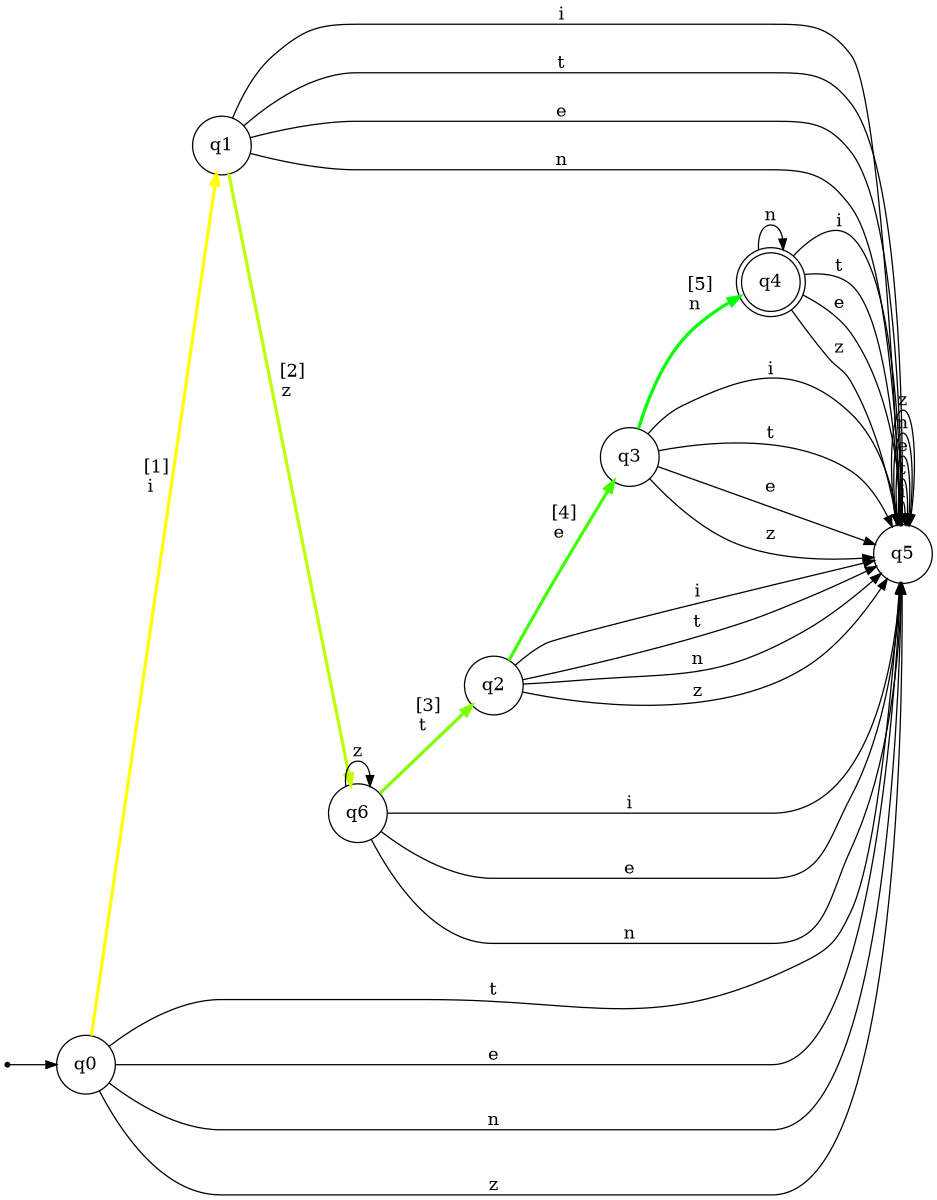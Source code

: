 digraph {
	ranksep=0.5 size="8, 8"
	rankdir=LR
	Initial [label="" fontsize=14.0 shape=point]
	q0 [fontsize=14.0 shape=circle]
	q1 [fontsize=14.0 shape=circle]
	q2 [fontsize=14.0 shape=circle]
	q3 [fontsize=14.0 shape=circle]
	q4 [fontsize=14.0 shape=doublecircle]
	q5 [fontsize=14.0 shape=circle]
	q6 [fontsize=14.0 shape=circle]
	Initial -> q0 [arrowsize=0.85]
	q0 -> q1 [label=" [1]
i " arrowsize=0.85 color="#ffff00" fontsize=14.0 penwidth=2.5]
	q1 -> q6 [label=" [2]
z " arrowsize=0.85 color="#bfff00" fontsize=14.0 penwidth=2.5]
	q6 -> q2 [label=" [3]
t " arrowsize=0.85 color="#80ff00" fontsize=14.0 penwidth=2.5]
	q2 -> q3 [label=" [4]
e " arrowsize=0.85 color="#40ff00" fontsize=14.0 penwidth=2.5]
	q3 -> q4 [label=" [5]
n " arrowsize=0.85 color="#00ff00" fontsize=14.0 penwidth=2.5]
	q0 -> q5 [label=" t " arrowsize=0.85 fontsize=14.0]
	q0 -> q5 [label=" e " arrowsize=0.85 fontsize=14.0]
	q0 -> q5 [label=" n " arrowsize=0.85 fontsize=14.0]
	q0 -> q5 [label=" z " arrowsize=0.85 fontsize=14.0]
	q1 -> q5 [label=" i " arrowsize=0.85 fontsize=14.0]
	q1 -> q5 [label=" t " arrowsize=0.85 fontsize=14.0]
	q1 -> q5 [label=" e " arrowsize=0.85 fontsize=14.0]
	q1 -> q5 [label=" n " arrowsize=0.85 fontsize=14.0]
	q2 -> q5 [label=" i " arrowsize=0.85 fontsize=14.0]
	q2 -> q5 [label=" t " arrowsize=0.85 fontsize=14.0]
	q2 -> q5 [label=" n " arrowsize=0.85 fontsize=14.0]
	q2 -> q5 [label=" z " arrowsize=0.85 fontsize=14.0]
	q3 -> q5 [label=" i " arrowsize=0.85 fontsize=14.0]
	q3 -> q5 [label=" t " arrowsize=0.85 fontsize=14.0]
	q3 -> q5 [label=" e " arrowsize=0.85 fontsize=14.0]
	q3 -> q5 [label=" z " arrowsize=0.85 fontsize=14.0]
	q4 -> q5 [label=" i " arrowsize=0.85 fontsize=14.0]
	q4 -> q5 [label=" t " arrowsize=0.85 fontsize=14.0]
	q4 -> q5 [label=" e " arrowsize=0.85 fontsize=14.0]
	q4 -> q4 [label=" n " arrowsize=0.85 fontsize=14.0]
	q4 -> q5 [label=" z " arrowsize=0.85 fontsize=14.0]
	q5 -> q5 [label=" i " arrowsize=0.85 fontsize=14.0]
	q5 -> q5 [label=" t " arrowsize=0.85 fontsize=14.0]
	q5 -> q5 [label=" e " arrowsize=0.85 fontsize=14.0]
	q5 -> q5 [label=" n " arrowsize=0.85 fontsize=14.0]
	q5 -> q5 [label=" z " arrowsize=0.85 fontsize=14.0]
	q6 -> q5 [label=" i " arrowsize=0.85 fontsize=14.0]
	q6 -> q6 [label=" z " arrowsize=0.85 fontsize=14.0]
	q6 -> q5 [label=" e " arrowsize=0.85 fontsize=14.0]
	q6 -> q5 [label=" n " arrowsize=0.85 fontsize=14.0]
}

